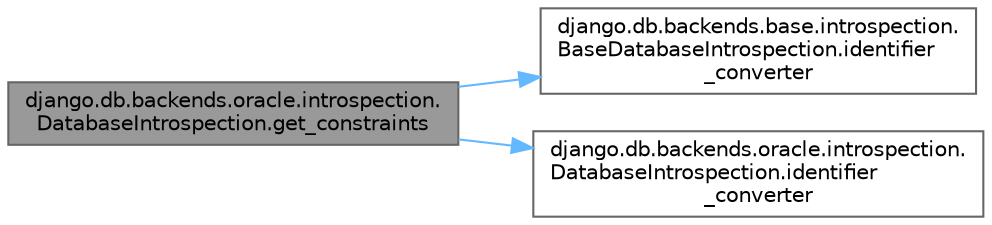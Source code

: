 digraph "django.db.backends.oracle.introspection.DatabaseIntrospection.get_constraints"
{
 // LATEX_PDF_SIZE
  bgcolor="transparent";
  edge [fontname=Helvetica,fontsize=10,labelfontname=Helvetica,labelfontsize=10];
  node [fontname=Helvetica,fontsize=10,shape=box,height=0.2,width=0.4];
  rankdir="LR";
  Node1 [id="Node000001",label="django.db.backends.oracle.introspection.\lDatabaseIntrospection.get_constraints",height=0.2,width=0.4,color="gray40", fillcolor="grey60", style="filled", fontcolor="black",tooltip=" "];
  Node1 -> Node2 [id="edge1_Node000001_Node000002",color="steelblue1",style="solid",tooltip=" "];
  Node2 [id="Node000002",label="django.db.backends.base.introspection.\lBaseDatabaseIntrospection.identifier\l_converter",height=0.2,width=0.4,color="grey40", fillcolor="white", style="filled",URL="$classdjango_1_1db_1_1backends_1_1base_1_1introspection_1_1_base_database_introspection.html#a54626588eccae64131d5b2dbc5c8bfdd",tooltip=" "];
  Node1 -> Node3 [id="edge2_Node000001_Node000003",color="steelblue1",style="solid",tooltip=" "];
  Node3 [id="Node000003",label="django.db.backends.oracle.introspection.\lDatabaseIntrospection.identifier\l_converter",height=0.2,width=0.4,color="grey40", fillcolor="white", style="filled",URL="$classdjango_1_1db_1_1backends_1_1oracle_1_1introspection_1_1_database_introspection.html#abe85a8ddea48c091b202994926ad0dba",tooltip=" "];
}

